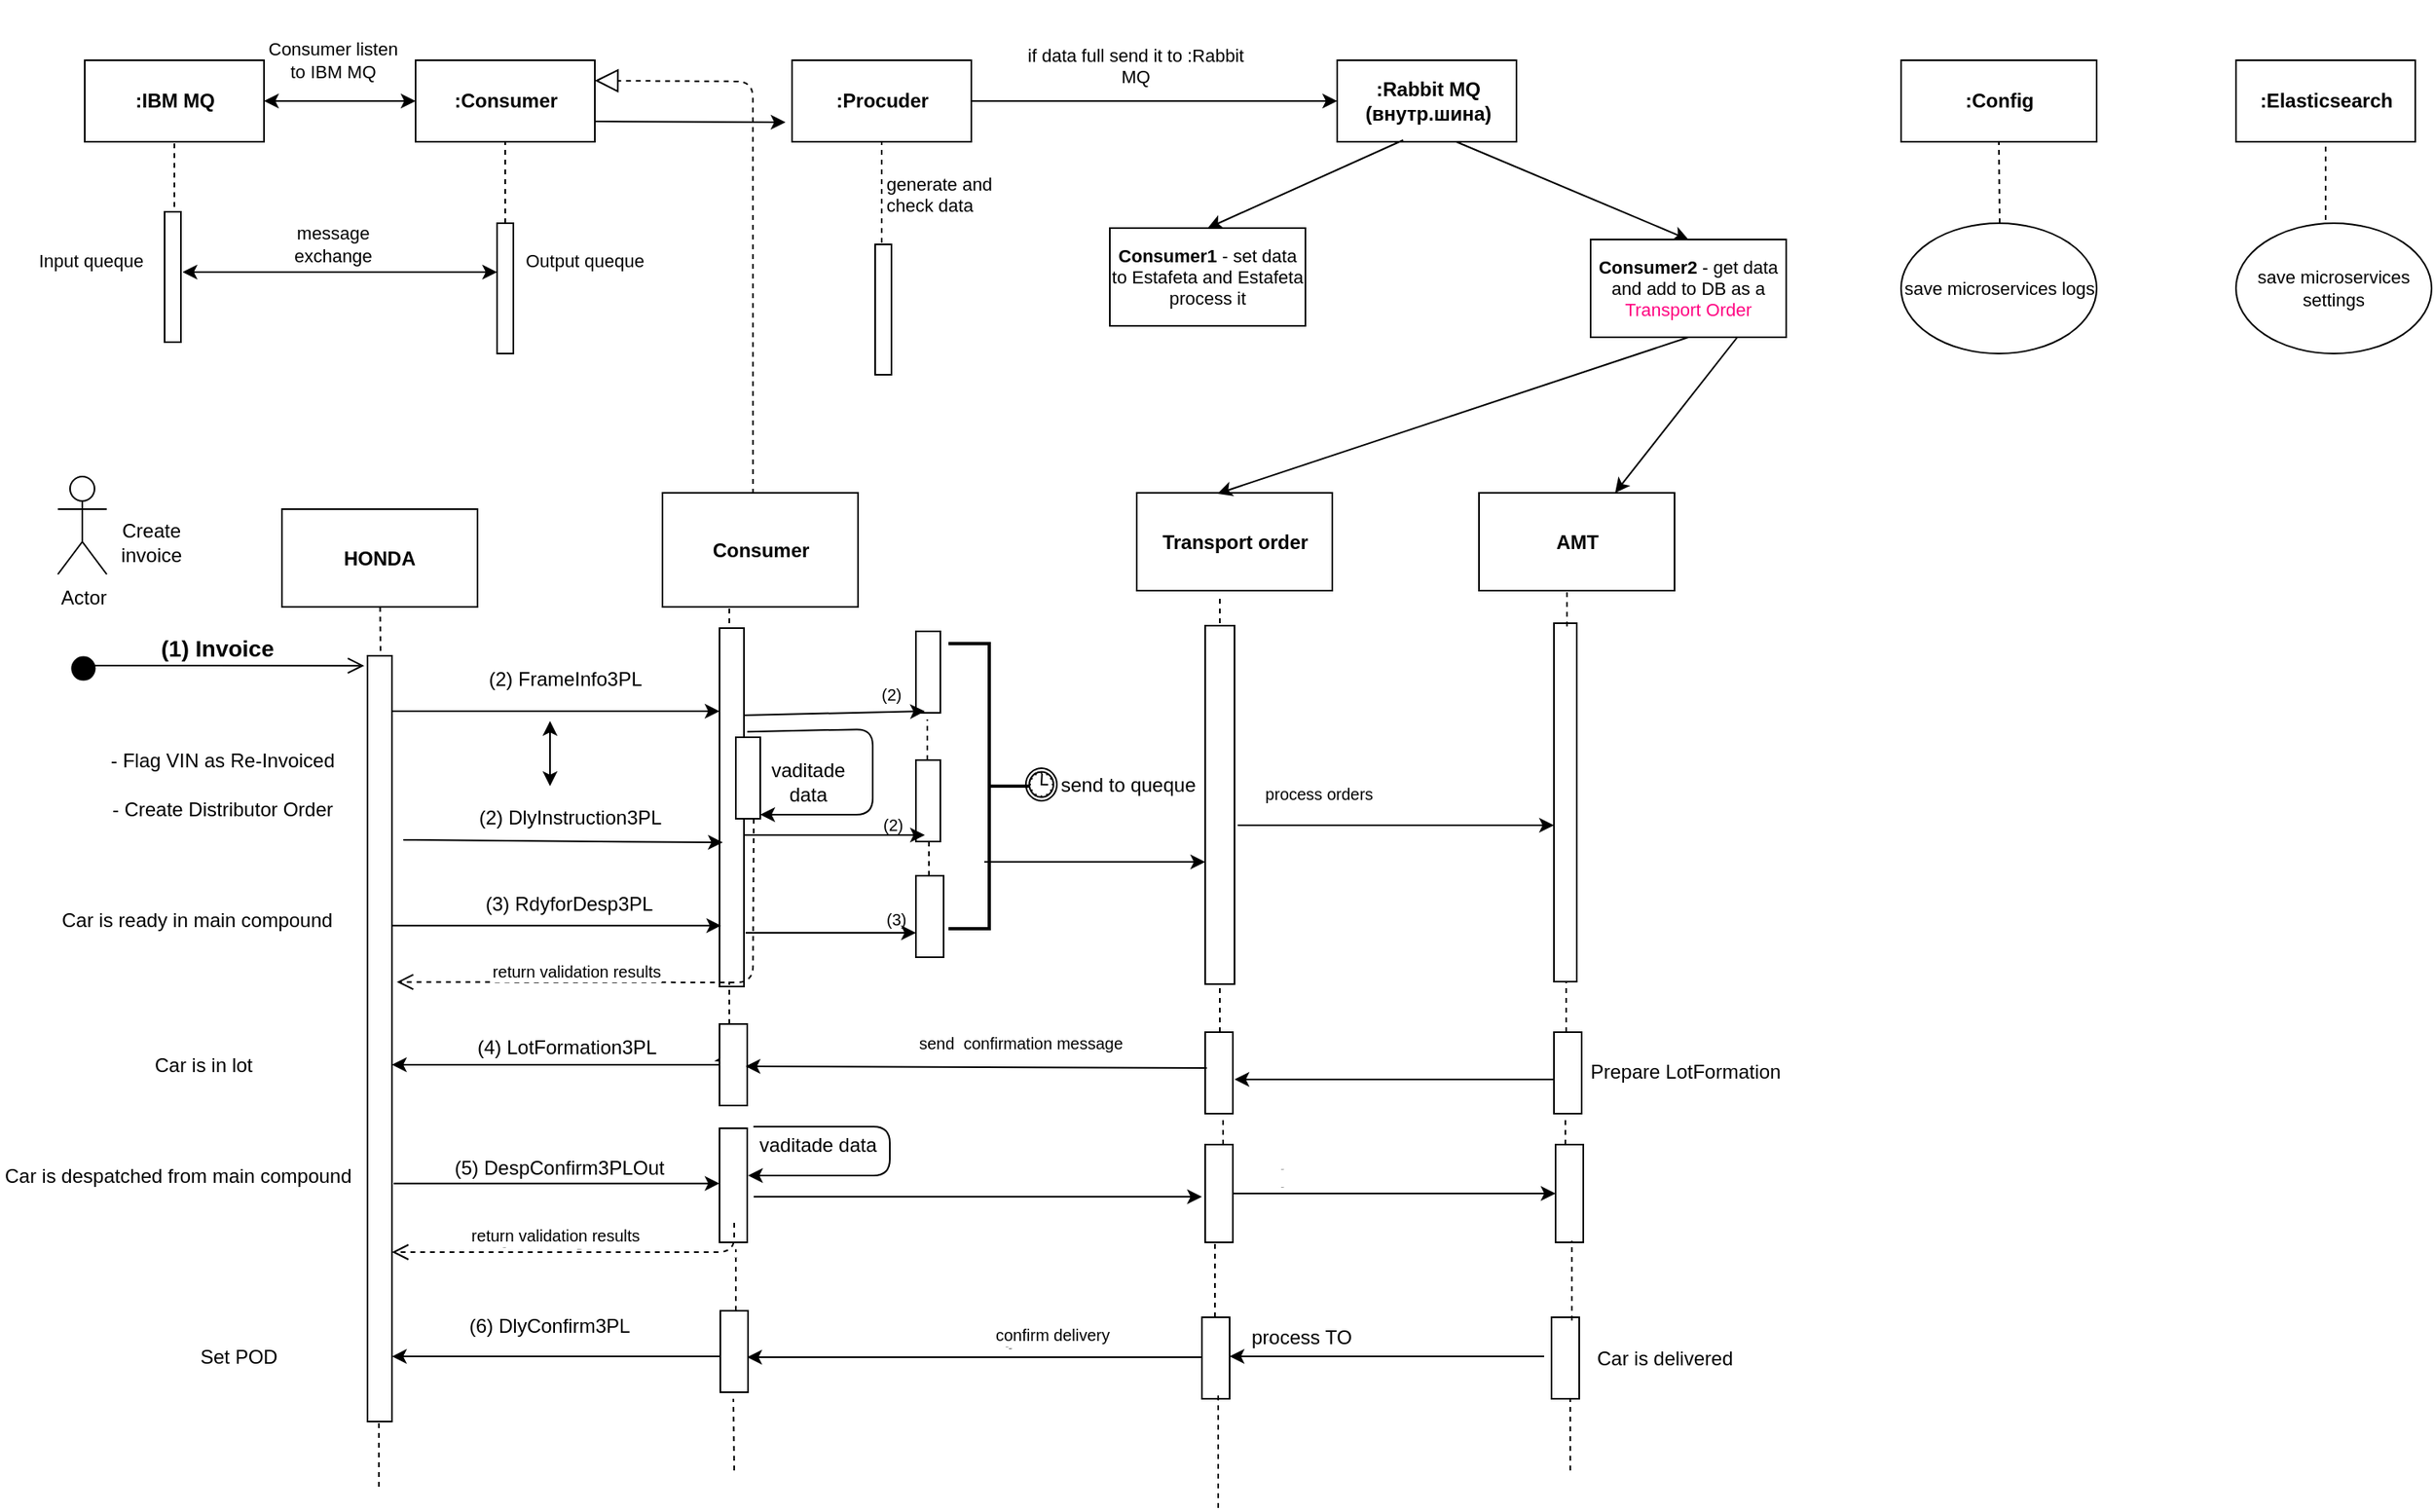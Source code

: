 <mxfile version="10.9.6" type="github"><diagram id="QFj1b3Ph4AJKoAcfD_9Q" name="Page-1"><mxGraphModel dx="2233" dy="787" grid="1" gridSize="10" guides="1" tooltips="1" connect="1" arrows="1" fold="1" page="1" pageScale="1" pageWidth="827" pageHeight="1169" math="0" shadow="0"><root><mxCell id="0"/><mxCell id="1" parent="0"/><mxCell id="wu7qkE6E8073Zbg6vZGq-41" value="&lt;b&gt;HONDA&lt;/b&gt;" style="rounded=0;whiteSpace=wrap;html=1;" parent="1" vertex="1"><mxGeometry x="-119" y="425.5" width="120" height="60" as="geometry"/></mxCell><mxCell id="wu7qkE6E8073Zbg6vZGq-42" value="&lt;b&gt;Consumer&lt;/b&gt;" style="rounded=0;whiteSpace=wrap;html=1;" parent="1" vertex="1"><mxGeometry x="114.5" y="415.5" width="120" height="70" as="geometry"/></mxCell><mxCell id="wu7qkE6E8073Zbg6vZGq-43" value="&lt;b&gt;Transport order&lt;/b&gt;" style="rounded=0;whiteSpace=wrap;html=1;" parent="1" vertex="1"><mxGeometry x="405.5" y="415.5" width="120" height="60" as="geometry"/></mxCell><mxCell id="wu7qkE6E8073Zbg6vZGq-44" value="&lt;b&gt;AMT&lt;/b&gt;" style="rounded=0;whiteSpace=wrap;html=1;" parent="1" vertex="1"><mxGeometry x="615.5" y="415.5" width="120" height="60" as="geometry"/></mxCell><mxCell id="KpSiDFXF2KOXU8hQdIHE-1" value="" style="html=1;points=[];perimeter=orthogonalPerimeter;" parent="1" vertex="1"><mxGeometry x="-66.5" y="515.5" width="15" height="470" as="geometry"/></mxCell><mxCell id="KpSiDFXF2KOXU8hQdIHE-2" value="" style="html=1;points=[];perimeter=orthogonalPerimeter;" parent="1" vertex="1"><mxGeometry x="270" y="500.5" width="15" height="50" as="geometry"/></mxCell><mxCell id="KpSiDFXF2KOXU8hQdIHE-8" value="" style="html=1;points=[];perimeter=orthogonalPerimeter;" parent="1" vertex="1"><mxGeometry x="270" y="579.5" width="15" height="50" as="geometry"/></mxCell><mxCell id="KpSiDFXF2KOXU8hQdIHE-9" value="" style="html=1;points=[];perimeter=orthogonalPerimeter;" parent="1" vertex="1"><mxGeometry x="270" y="650.5" width="17" height="50" as="geometry"/></mxCell><mxCell id="KpSiDFXF2KOXU8hQdIHE-19" value="(2) FrameInfo3PL" style="text;html=1;" parent="1" vertex="1"><mxGeometry x="5.5" y="515.5" width="100" height="30" as="geometry"/></mxCell><mxCell id="KpSiDFXF2KOXU8hQdIHE-24" value="(2) DlyInstruction3PL" style="text;html=1;" parent="1" vertex="1"><mxGeometry x="-0.5" y="600.5" width="120" height="30" as="geometry"/></mxCell><mxCell id="KpSiDFXF2KOXU8hQdIHE-29" value="(3) RdyforDesp3PL" style="text;html=1;" parent="1" vertex="1"><mxGeometry x="4" y="653.5" width="110" height="30" as="geometry"/></mxCell><mxCell id="KpSiDFXF2KOXU8hQdIHE-30" value="" style="endArrow=none;dashed=1;html=1;" parent="1" source="wu7qkE6E8073Zbg6vZGq-41" edge="1"><mxGeometry width="50" height="50" relative="1" as="geometry"><mxPoint x="-59" y="535.5" as="sourcePoint"/><mxPoint x="-58.5" y="515.5" as="targetPoint"/></mxGeometry></mxCell><mxCell id="KpSiDFXF2KOXU8hQdIHE-48" value="" style="html=1;points=[];perimeter=orthogonalPerimeter;" parent="1" vertex="1"><mxGeometry x="149.5" y="805.5" width="17" height="70" as="geometry"/></mxCell><mxCell id="KpSiDFXF2KOXU8hQdIHE-49" value="" style="html=1;points=[];perimeter=orthogonalPerimeter;" parent="1" vertex="1"><mxGeometry x="150" y="917.5" width="17" height="50" as="geometry"/></mxCell><mxCell id="KpSiDFXF2KOXU8hQdIHE-58" value="" style="endArrow=classic;html=1;exitX=0.059;exitY=0.4;exitDx=0;exitDy=0;exitPerimeter=0;entryX=0.941;entryY=0.48;entryDx=0;entryDy=0;entryPerimeter=0;" parent="1" edge="1" source="KpSiDFXF2KOXU8hQdIHE-47"><mxGeometry width="50" height="50" relative="1" as="geometry"><mxPoint x="338.5" y="766.5" as="sourcePoint"/><mxPoint x="156.5" y="765.5" as="targetPoint"/></mxGeometry></mxCell><mxCell id="KpSiDFXF2KOXU8hQdIHE-59" value="" style="endArrow=classic;html=1;" parent="1" target="KpSiDFXF2KOXU8hQdIHE-1" edge="1" source="KpSiDFXF2KOXU8hQdIHE-47"><mxGeometry width="50" height="50" relative="1" as="geometry"><mxPoint x="135.5" y="765.5" as="sourcePoint"/><mxPoint x="95.5" y="765.5" as="targetPoint"/></mxGeometry></mxCell><mxCell id="KpSiDFXF2KOXU8hQdIHE-64" value="" style="endArrow=classic;html=1;exitX=1.067;exitY=0.689;exitDx=0;exitDy=0;exitPerimeter=0;" parent="1" source="KpSiDFXF2KOXU8hQdIHE-1" target="KpSiDFXF2KOXU8hQdIHE-48" edge="1"><mxGeometry width="50" height="50" relative="1" as="geometry"><mxPoint x="-24.5" y="885.5" as="sourcePoint"/><mxPoint x="25.5" y="835.5" as="targetPoint"/></mxGeometry></mxCell><mxCell id="KpSiDFXF2KOXU8hQdIHE-70" value="" style="endArrow=classic;html=1;entryX=1.147;entryY=0.68;entryDx=0;entryDy=0;entryPerimeter=0;" parent="1" edge="1" source="52InWGM_COEgxq2UhdLl-85"><mxGeometry width="50" height="50" relative="1" as="geometry"><mxPoint x="351.5" y="946" as="sourcePoint"/><mxPoint x="166.5" y="946" as="targetPoint"/></mxGeometry></mxCell><mxCell id="KpSiDFXF2KOXU8hQdIHE-72" value="" style="endArrow=classic;html=1;entryX=1;entryY=0.915;entryDx=0;entryDy=0;entryPerimeter=0;" parent="1" source="KpSiDFXF2KOXU8hQdIHE-49" target="KpSiDFXF2KOXU8hQdIHE-1" edge="1"><mxGeometry width="50" height="50" relative="1" as="geometry"><mxPoint x="135.5" y="945.5" as="sourcePoint"/><mxPoint x="55.5" y="915.5" as="targetPoint"/></mxGeometry></mxCell><mxCell id="KpSiDFXF2KOXU8hQdIHE-76" value="" style="endArrow=none;dashed=1;html=1;entryX=0.467;entryY=1.08;entryDx=0;entryDy=0;entryPerimeter=0;" parent="1" source="KpSiDFXF2KOXU8hQdIHE-8" target="KpSiDFXF2KOXU8hQdIHE-2" edge="1"><mxGeometry width="50" height="50" relative="1" as="geometry"><mxPoint x="325" y="620.5" as="sourcePoint"/><mxPoint x="375" y="570.5" as="targetPoint"/></mxGeometry></mxCell><mxCell id="KpSiDFXF2KOXU8hQdIHE-78" value="" style="endArrow=none;dashed=1;html=1;entryX=0.533;entryY=0.98;entryDx=0;entryDy=0;entryPerimeter=0;" parent="1" source="KpSiDFXF2KOXU8hQdIHE-9" target="KpSiDFXF2KOXU8hQdIHE-8" edge="1"><mxGeometry width="50" height="50" relative="1" as="geometry"><mxPoint x="215" y="680.5" as="sourcePoint"/><mxPoint x="265" y="630.5" as="targetPoint"/></mxGeometry></mxCell><mxCell id="KpSiDFXF2KOXU8hQdIHE-81" value="" style="endArrow=none;dashed=1;html=1;entryX=0.588;entryY=1.06;entryDx=0;entryDy=0;entryPerimeter=0;" parent="1" source="KpSiDFXF2KOXU8hQdIHE-49" target="KpSiDFXF2KOXU8hQdIHE-48" edge="1"><mxGeometry width="50" height="50" relative="1" as="geometry"><mxPoint x="105.5" y="925.5" as="sourcePoint"/><mxPoint x="155.5" y="875.5" as="targetPoint"/></mxGeometry></mxCell><mxCell id="KpSiDFXF2KOXU8hQdIHE-84" value="" style="endArrow=none;dashed=1;html=1;" parent="1" edge="1"><mxGeometry width="50" height="50" relative="1" as="geometry"><mxPoint x="-59.5" y="1025.5" as="sourcePoint"/><mxPoint x="-59.5" y="985.5" as="targetPoint"/></mxGeometry></mxCell><mxCell id="KpSiDFXF2KOXU8hQdIHE-85" value="" style="endArrow=none;dashed=1;html=1;" parent="1" edge="1"><mxGeometry width="50" height="50" relative="1" as="geometry"><mxPoint x="158.5" y="1015.5" as="sourcePoint"/><mxPoint x="158" y="971.5" as="targetPoint"/></mxGeometry></mxCell><mxCell id="KpSiDFXF2KOXU8hQdIHE-96" value="&lt;font style=&quot;font-size: 14px&quot;&gt;&lt;b&gt;(1) Invoice&lt;/b&gt;&lt;/font&gt;" style="html=1;verticalAlign=bottom;startArrow=circle;startFill=1;endArrow=open;startSize=6;endSize=8;entryX=-0.133;entryY=0.013;entryDx=0;entryDy=0;entryPerimeter=0;" parent="1" target="KpSiDFXF2KOXU8hQdIHE-1" edge="1"><mxGeometry width="80" relative="1" as="geometry"><mxPoint x="-248.5" y="525.5" as="sourcePoint"/><mxPoint x="-119" y="555.5" as="targetPoint"/><Array as="points"><mxPoint x="-234.5" y="521.5"/></Array></mxGeometry></mxCell><mxCell id="KpSiDFXF2KOXU8hQdIHE-98" value="process TO" style="text;html=1;" parent="1" vertex="1"><mxGeometry x="473.5" y="919.5" width="140" height="30" as="geometry"/></mxCell><mxCell id="KpSiDFXF2KOXU8hQdIHE-101" value="- Flag VIN as Re-Invoiced" style="text;html=1;" parent="1" vertex="1"><mxGeometry x="-226.5" y="565.5" width="160" height="30" as="geometry"/></mxCell><mxCell id="KpSiDFXF2KOXU8hQdIHE-102" value="Create invoice" style="text;html=1;strokeColor=none;fillColor=none;align=center;verticalAlign=middle;whiteSpace=wrap;rounded=0;" parent="1" vertex="1"><mxGeometry x="-224.5" y="435.5" width="50" height="20" as="geometry"/></mxCell><mxCell id="KpSiDFXF2KOXU8hQdIHE-104" value="- Create Distributor Order" style="text;html=1;" parent="1" vertex="1"><mxGeometry x="-225.5" y="595.5" width="160" height="30" as="geometry"/></mxCell><mxCell id="KpSiDFXF2KOXU8hQdIHE-109" value="" style="endArrow=classic;startArrow=classic;html=1;" parent="1" edge="1"><mxGeometry width="50" height="50" relative="1" as="geometry"><mxPoint x="45.5" y="595.5" as="sourcePoint"/><mxPoint x="45.5" y="555.5" as="targetPoint"/></mxGeometry></mxCell><mxCell id="KpSiDFXF2KOXU8hQdIHE-112" value="Car is ready in main compound" style="text;html=1;" parent="1" vertex="1"><mxGeometry x="-256.5" y="663.5" width="190" height="30" as="geometry"/></mxCell><mxCell id="KpSiDFXF2KOXU8hQdIHE-115" value="Actor" style="shape=umlActor;verticalLabelPosition=bottom;labelBackgroundColor=#ffffff;verticalAlign=top;html=1;outlineConnect=0;" parent="1" vertex="1"><mxGeometry x="-256.5" y="405.5" width="30" height="60" as="geometry"/></mxCell><mxCell id="KpSiDFXF2KOXU8hQdIHE-121" value="Car is in lot" style="text;html=1;" parent="1" vertex="1"><mxGeometry x="-199.5" y="752.5" width="90" height="30" as="geometry"/></mxCell><mxCell id="KpSiDFXF2KOXU8hQdIHE-126" value="(4) LotFormation3PL" style="text;html=1;" parent="1" vertex="1"><mxGeometry x="-1" y="741.5" width="130" height="30" as="geometry"/></mxCell><mxCell id="KpSiDFXF2KOXU8hQdIHE-127" value="(5) DespConfirm3PLOut" style="text;html=1;" parent="1" vertex="1"><mxGeometry x="-15.5" y="815.5" width="150" height="30" as="geometry"/></mxCell><mxCell id="KpSiDFXF2KOXU8hQdIHE-128" value="Car is despatched from main compound" style="text;html=1;" parent="1" vertex="1"><mxGeometry x="-291.5" y="820.5" width="240" height="30" as="geometry"/></mxCell><mxCell id="KpSiDFXF2KOXU8hQdIHE-129" value="Set POD" style="text;html=1;" parent="1" vertex="1"><mxGeometry x="-171.5" y="931.5" width="70" height="30" as="geometry"/></mxCell><mxCell id="KpSiDFXF2KOXU8hQdIHE-130" value="(6) DlyConfirm3PL" style="text;html=1;" parent="1" vertex="1"><mxGeometry x="-6" y="912.5" width="120" height="30" as="geometry"/></mxCell><mxCell id="52InWGM_COEgxq2UhdLl-6" value="" style="shape=mxgraph.bpmn.shape;html=1;verticalLabelPosition=bottom;labelBackgroundColor=#ffffff;verticalAlign=top;align=center;perimeter=ellipsePerimeter;outlineConnect=0;outline=standard;symbol=timer;" vertex="1" parent="1"><mxGeometry x="337.5" y="584.5" width="19" height="20" as="geometry"/></mxCell><mxCell id="52InWGM_COEgxq2UhdLl-8" value="" style="strokeWidth=2;html=1;shape=mxgraph.flowchart.annotation_2;align=left;pointerEvents=1;rotation=180;" vertex="1" parent="1"><mxGeometry x="290" y="508" width="50" height="175" as="geometry"/></mxCell><mxCell id="52InWGM_COEgxq2UhdLl-14" value="send to queque" style="text;html=1;resizable=0;points=[];autosize=1;align=left;verticalAlign=top;spacingTop=-4;" vertex="1" parent="1"><mxGeometry x="357" y="584.5" width="100" height="20" as="geometry"/></mxCell><mxCell id="52InWGM_COEgxq2UhdLl-15" value="" style="html=1;points=[];perimeter=orthogonalPerimeter;" vertex="1" parent="1"><mxGeometry x="149.5" y="498.5" width="15" height="220" as="geometry"/></mxCell><mxCell id="52InWGM_COEgxq2UhdLl-16" value="" style="html=1;points=[];perimeter=orthogonalPerimeter;" vertex="1" parent="1"><mxGeometry x="159.5" y="565.5" width="15" height="50" as="geometry"/></mxCell><mxCell id="52InWGM_COEgxq2UhdLl-17" value="vaditade data" style="text;html=1;strokeColor=none;fillColor=none;align=center;verticalAlign=middle;whiteSpace=wrap;rounded=0;" vertex="1" parent="1"><mxGeometry x="183.5" y="583" width="40" height="20" as="geometry"/></mxCell><mxCell id="52InWGM_COEgxq2UhdLl-18" value="" style="endArrow=classic;html=1;exitX=1.133;exitY=0.289;exitDx=0;exitDy=0;exitPerimeter=0;" edge="1" parent="1" source="52InWGM_COEgxq2UhdLl-15" target="52InWGM_COEgxq2UhdLl-16"><mxGeometry width="50" height="50" relative="1" as="geometry"><mxPoint x="173.5" y="513" as="sourcePoint"/><mxPoint x="183.5" y="563" as="targetPoint"/><Array as="points"><mxPoint x="243.5" y="560.5"/><mxPoint x="243.5" y="613"/></Array></mxGeometry></mxCell><mxCell id="52InWGM_COEgxq2UhdLl-19" value="return" style="html=1;verticalAlign=bottom;endArrow=open;dashed=1;endSize=8;entryX=1.2;entryY=0.426;entryDx=0;entryDy=0;entryPerimeter=0;fontSize=1;exitX=0.733;exitY=1;exitDx=0;exitDy=0;exitPerimeter=0;" edge="1" parent="1" source="52InWGM_COEgxq2UhdLl-16" target="KpSiDFXF2KOXU8hQdIHE-1"><mxGeometry relative="1" as="geometry"><mxPoint x="195.5" y="715.5" as="sourcePoint"/><mxPoint x="65.5" y="715.5" as="targetPoint"/><Array as="points"><mxPoint x="170" y="716"/></Array></mxGeometry></mxCell><mxCell id="52InWGM_COEgxq2UhdLl-24" value="Text" style="text;html=1;resizable=0;points=[];align=center;verticalAlign=middle;labelBackgroundColor=#ffffff;fontSize=1;" vertex="1" connectable="0" parent="52InWGM_COEgxq2UhdLl-19"><mxGeometry x="0.397" y="-4" relative="1" as="geometry"><mxPoint as="offset"/></mxGeometry></mxCell><mxCell id="52InWGM_COEgxq2UhdLl-23" value="Text" style="text;html=1;resizable=0;points=[];autosize=1;align=left;verticalAlign=top;spacingTop=-4;fontSize=1;" vertex="1" parent="1"><mxGeometry x="26.5" y="703.5" width="20" as="geometry"/></mxCell><mxCell id="52InWGM_COEgxq2UhdLl-25" value="return validation results" style="text;html=1;strokeColor=none;fillColor=none;align=center;verticalAlign=middle;whiteSpace=wrap;rounded=0;fontSize=10;labelBackgroundColor=#ffffff;" vertex="1" parent="1"><mxGeometry x="-1" y="698.5" width="126" height="20" as="geometry"/></mxCell><mxCell id="52InWGM_COEgxq2UhdLl-26" value="" style="endArrow=classic;html=1;fontSize=10;" edge="1" parent="1" source="KpSiDFXF2KOXU8hQdIHE-1"><mxGeometry width="50" height="50" relative="1" as="geometry"><mxPoint x="105.5" y="549.5" as="sourcePoint"/><mxPoint x="149.5" y="549.5" as="targetPoint"/></mxGeometry></mxCell><mxCell id="52InWGM_COEgxq2UhdLl-27" value="" style="endArrow=classic;html=1;fontSize=10;entryX=0.133;entryY=0.598;entryDx=0;entryDy=0;entryPerimeter=0;" edge="1" parent="1" target="52InWGM_COEgxq2UhdLl-15"><mxGeometry width="50" height="50" relative="1" as="geometry"><mxPoint x="-44.5" y="628.5" as="sourcePoint"/><mxPoint x="35.5" y="625.5" as="targetPoint"/></mxGeometry></mxCell><mxCell id="52InWGM_COEgxq2UhdLl-28" value="" style="endArrow=classic;html=1;fontSize=10;entryX=0.067;entryY=0.83;entryDx=0;entryDy=0;entryPerimeter=0;" edge="1" parent="1" source="KpSiDFXF2KOXU8hQdIHE-1" target="52InWGM_COEgxq2UhdLl-15"><mxGeometry width="50" height="50" relative="1" as="geometry"><mxPoint x="-4.5" y="725.5" as="sourcePoint"/><mxPoint x="45.5" y="675.5" as="targetPoint"/></mxGeometry></mxCell><mxCell id="52InWGM_COEgxq2UhdLl-30" value="" style="endArrow=classic;html=1;fontSize=10;" edge="1" parent="1"><mxGeometry width="50" height="50" relative="1" as="geometry"><mxPoint x="164.5" y="625.5" as="sourcePoint"/><mxPoint x="275.5" y="625.5" as="targetPoint"/></mxGeometry></mxCell><mxCell id="52InWGM_COEgxq2UhdLl-33" value="" style="endArrow=classic;html=1;fontSize=10;" edge="1" parent="1" target="KpSiDFXF2KOXU8hQdIHE-9"><mxGeometry width="50" height="50" relative="1" as="geometry"><mxPoint x="165.5" y="685.5" as="sourcePoint"/><mxPoint x="255.5" y="665.5" as="targetPoint"/></mxGeometry></mxCell><mxCell id="52InWGM_COEgxq2UhdLl-34" value="" style="endArrow=classic;html=1;fontSize=10;exitX=1;exitY=0.243;exitDx=0;exitDy=0;exitPerimeter=0;entryX=0.367;entryY=0.98;entryDx=0;entryDy=0;entryPerimeter=0;" edge="1" parent="1" source="52InWGM_COEgxq2UhdLl-15" target="KpSiDFXF2KOXU8hQdIHE-2"><mxGeometry width="50" height="50" relative="1" as="geometry"><mxPoint x="205.5" y="565.5" as="sourcePoint"/><mxPoint x="255.5" y="515.5" as="targetPoint"/></mxGeometry></mxCell><mxCell id="52InWGM_COEgxq2UhdLl-35" value="" style="html=1;points=[];perimeter=orthogonalPerimeter;" vertex="1" parent="1"><mxGeometry x="661.5" y="495.5" width="14" height="220" as="geometry"/></mxCell><mxCell id="52InWGM_COEgxq2UhdLl-38" value="" style="endArrow=none;dashed=1;html=1;fontSize=10;" edge="1" parent="1" target="52InWGM_COEgxq2UhdLl-15"><mxGeometry width="50" height="50" relative="1" as="geometry"><mxPoint x="155.5" y="486.5" as="sourcePoint"/><mxPoint x="345.5" y="415.5" as="targetPoint"/></mxGeometry></mxCell><mxCell id="52InWGM_COEgxq2UhdLl-39" value="" style="html=1;points=[];perimeter=orthogonalPerimeter;" vertex="1" parent="1"><mxGeometry x="447.5" y="497" width="18" height="220" as="geometry"/></mxCell><mxCell id="52InWGM_COEgxq2UhdLl-40" value="process orders" style="text;html=1;strokeColor=none;fillColor=none;align=center;verticalAlign=middle;whiteSpace=wrap;rounded=0;labelBackgroundColor=#ffffff;fontSize=10;" vertex="1" parent="1"><mxGeometry x="474" y="584" width="87" height="32" as="geometry"/></mxCell><mxCell id="52InWGM_COEgxq2UhdLl-41" value="(2)" style="text;html=1;resizable=0;points=[];autosize=1;align=left;verticalAlign=top;spacingTop=-4;fontSize=10;" vertex="1" parent="1"><mxGeometry x="246.5" y="530.5" width="30" height="10" as="geometry"/></mxCell><mxCell id="52InWGM_COEgxq2UhdLl-42" value="(2)" style="text;html=1;resizable=0;points=[];autosize=1;align=left;verticalAlign=top;spacingTop=-4;fontSize=10;" vertex="1" parent="1"><mxGeometry x="247.5" y="610.5" width="30" height="10" as="geometry"/></mxCell><mxCell id="52InWGM_COEgxq2UhdLl-43" value="(3)" style="text;html=1;resizable=0;points=[];autosize=1;align=left;verticalAlign=top;spacingTop=-4;fontSize=10;" vertex="1" parent="1"><mxGeometry x="249.5" y="668.5" width="30" height="10" as="geometry"/></mxCell><mxCell id="52InWGM_COEgxq2UhdLl-44" value="" style="endArrow=classic;html=1;fontSize=10;exitX=1.13;exitY=0.692;exitDx=0;exitDy=0;exitPerimeter=0;" edge="1" parent="1"><mxGeometry width="50" height="50" relative="1" as="geometry"><mxPoint x="467.5" y="619.5" as="sourcePoint"/><mxPoint x="661.5" y="619.5" as="targetPoint"/></mxGeometry></mxCell><mxCell id="52InWGM_COEgxq2UhdLl-48" value="" style="endArrow=none;dashed=1;html=1;fontSize=10;entryX=0.425;entryY=1.05;entryDx=0;entryDy=0;entryPerimeter=0;" edge="1" parent="1" target="wu7qkE6E8073Zbg6vZGq-43"><mxGeometry width="50" height="50" relative="1" as="geometry"><mxPoint x="456.5" y="495.5" as="sourcePoint"/><mxPoint x="515.5" y="475.5" as="targetPoint"/></mxGeometry></mxCell><mxCell id="52InWGM_COEgxq2UhdLl-50" value="" style="endArrow=none;dashed=1;html=1;fontSize=10;entryX=0.45;entryY=1.017;entryDx=0;entryDy=0;entryPerimeter=0;" edge="1" parent="1" target="wu7qkE6E8073Zbg6vZGq-44"><mxGeometry width="50" height="50" relative="1" as="geometry"><mxPoint x="669.5" y="497.5" as="sourcePoint"/><mxPoint x="695.5" y="475.5" as="targetPoint"/></mxGeometry></mxCell><mxCell id="52InWGM_COEgxq2UhdLl-55" value="" style="html=1;points=[];perimeter=orthogonalPerimeter;" vertex="1" parent="1"><mxGeometry x="661.5" y="746.5" width="17" height="50" as="geometry"/></mxCell><mxCell id="52InWGM_COEgxq2UhdLl-56" value="" style="endArrow=none;dashed=1;html=1;" edge="1" parent="1" target="52InWGM_COEgxq2UhdLl-35"><mxGeometry width="50" height="50" relative="1" as="geometry"><mxPoint x="669" y="746.5" as="sourcePoint"/><mxPoint x="669" y="729.5" as="targetPoint"/></mxGeometry></mxCell><mxCell id="52InWGM_COEgxq2UhdLl-57" value="Prepare LotFormation" style="text;html=1;" vertex="1" parent="1"><mxGeometry x="681.5" y="756.5" width="145" height="30" as="geometry"/></mxCell><mxCell id="52InWGM_COEgxq2UhdLl-58" value="" style="html=1;points=[];perimeter=orthogonalPerimeter;" vertex="1" parent="1"><mxGeometry x="447.5" y="746.5" width="17" height="50" as="geometry"/></mxCell><mxCell id="52InWGM_COEgxq2UhdLl-60" value="" style="endArrow=classic;html=1;fontSize=10;entryX=1.059;entryY=0.58;entryDx=0;entryDy=0;entryPerimeter=0;" edge="1" parent="1" source="52InWGM_COEgxq2UhdLl-55" target="52InWGM_COEgxq2UhdLl-58"><mxGeometry width="50" height="50" relative="1" as="geometry"><mxPoint x="515.5" y="825.5" as="sourcePoint"/><mxPoint x="565.5" y="775.5" as="targetPoint"/></mxGeometry></mxCell><mxCell id="52InWGM_COEgxq2UhdLl-61" value="send&amp;nbsp; confirmation message" style="text;html=1;strokeColor=none;fillColor=none;align=center;verticalAlign=middle;whiteSpace=wrap;rounded=0;labelBackgroundColor=#ffffff;fontSize=10;" vertex="1" parent="1"><mxGeometry x="270" y="743" width="129" height="20" as="geometry"/></mxCell><mxCell id="52InWGM_COEgxq2UhdLl-64" value="" style="endArrow=none;dashed=1;html=1;fontSize=10;entryX=0.5;entryY=0.998;entryDx=0;entryDy=0;entryPerimeter=0;" edge="1" parent="1" source="52InWGM_COEgxq2UhdLl-58" target="52InWGM_COEgxq2UhdLl-39"><mxGeometry width="50" height="50" relative="1" as="geometry"><mxPoint x="425.5" y="765.5" as="sourcePoint"/><mxPoint x="475.5" y="715.5" as="targetPoint"/></mxGeometry></mxCell><mxCell id="KpSiDFXF2KOXU8hQdIHE-47" value="" style="html=1;points=[];perimeter=orthogonalPerimeter;" parent="1" vertex="1"><mxGeometry x="149.5" y="741.5" width="17" height="50" as="geometry"/></mxCell><mxCell id="52InWGM_COEgxq2UhdLl-65" value="" style="endArrow=classic;html=1;exitX=0.059;exitY=0.4;exitDx=0;exitDy=0;exitPerimeter=0;entryX=0.941;entryY=0.48;entryDx=0;entryDy=0;entryPerimeter=0;" edge="1" parent="1"><mxGeometry width="50" height="50" relative="1" as="geometry"><mxPoint x="448.5" y="768.5" as="sourcePoint"/><mxPoint x="165.5" y="767.5" as="targetPoint"/></mxGeometry></mxCell><mxCell id="52InWGM_COEgxq2UhdLl-66" value="" style="endArrow=none;dashed=1;html=1;fontSize=10;" edge="1" parent="1" source="KpSiDFXF2KOXU8hQdIHE-47"><mxGeometry width="50" height="50" relative="1" as="geometry"><mxPoint x="180.5" y="841.5" as="sourcePoint"/><mxPoint x="155.5" y="715.5" as="targetPoint"/></mxGeometry></mxCell><mxCell id="52InWGM_COEgxq2UhdLl-68" value="vaditade data" style="text;html=1;strokeColor=none;fillColor=none;align=center;verticalAlign=middle;whiteSpace=wrap;rounded=0;" vertex="1" parent="1"><mxGeometry x="169.5" y="805.5" width="80" height="20" as="geometry"/></mxCell><mxCell id="52InWGM_COEgxq2UhdLl-70" value="" style="endArrow=classic;html=1;exitX=1.133;exitY=0.289;exitDx=0;exitDy=0;exitPerimeter=0;entryX=0;entryY=0.75;entryDx=0;entryDy=0;" edge="1" parent="1"><mxGeometry width="50" height="50" relative="1" as="geometry"><mxPoint x="176.5" y="804.5" as="sourcePoint"/><mxPoint x="167" y="834.5" as="targetPoint"/><Array as="points"><mxPoint x="191" y="804.5"/><mxPoint x="166.5" y="804.5"/><mxPoint x="254" y="804.5"/><mxPoint x="254" y="834.5"/></Array></mxGeometry></mxCell><mxCell id="52InWGM_COEgxq2UhdLl-71" value="return validation results" style="text;html=1;strokeColor=none;fillColor=none;align=center;verticalAlign=middle;whiteSpace=wrap;rounded=0;fontSize=10;labelBackgroundColor=#ffffff;" vertex="1" parent="1"><mxGeometry x="-14" y="860.5" width="126" height="20" as="geometry"/></mxCell><mxCell id="52InWGM_COEgxq2UhdLl-73" value="return" style="html=1;verticalAlign=bottom;endArrow=open;dashed=1;endSize=8;fontSize=1;" edge="1" parent="1"><mxGeometry relative="1" as="geometry"><mxPoint x="158.5" y="863.5" as="sourcePoint"/><mxPoint x="-51.5" y="881.5" as="targetPoint"/><Array as="points"><mxPoint x="158.5" y="881.5"/></Array></mxGeometry></mxCell><mxCell id="52InWGM_COEgxq2UhdLl-74" value="Text" style="text;html=1;resizable=0;points=[];align=center;verticalAlign=middle;labelBackgroundColor=#ffffff;fontSize=1;" vertex="1" connectable="0" parent="52InWGM_COEgxq2UhdLl-73"><mxGeometry x="0.397" y="-4" relative="1" as="geometry"><mxPoint as="offset"/></mxGeometry></mxCell><mxCell id="52InWGM_COEgxq2UhdLl-75" value="Text" style="text;html=1;resizable=0;points=[];align=center;verticalAlign=middle;labelBackgroundColor=#ffffff;fontSize=1;" vertex="1" connectable="0" parent="52InWGM_COEgxq2UhdLl-73"><mxGeometry x="-0.84" y="2" relative="1" as="geometry"><mxPoint as="offset"/></mxGeometry></mxCell><mxCell id="52InWGM_COEgxq2UhdLl-76" value="" style="html=1;points=[];perimeter=orthogonalPerimeter;" vertex="1" parent="1"><mxGeometry x="447.5" y="815.5" width="17" height="60" as="geometry"/></mxCell><mxCell id="52InWGM_COEgxq2UhdLl-77" value="" style="endArrow=classic;html=1;fontSize=1;" edge="1" parent="1"><mxGeometry width="50" height="50" relative="1" as="geometry"><mxPoint x="170.5" y="847.5" as="sourcePoint"/><mxPoint x="445.5" y="847.5" as="targetPoint"/></mxGeometry></mxCell><mxCell id="52InWGM_COEgxq2UhdLl-78" value="" style="html=1;points=[];perimeter=orthogonalPerimeter;" vertex="1" parent="1"><mxGeometry x="662.5" y="815.5" width="17" height="60" as="geometry"/></mxCell><mxCell id="52InWGM_COEgxq2UhdLl-79" value="" style="endArrow=classic;html=1;fontSize=1;" edge="1" parent="1" source="52InWGM_COEgxq2UhdLl-76" target="52InWGM_COEgxq2UhdLl-78"><mxGeometry width="50" height="50" relative="1" as="geometry"><mxPoint x="525.5" y="895.5" as="sourcePoint"/><mxPoint x="575.5" y="845.5" as="targetPoint"/></mxGeometry></mxCell><mxCell id="52InWGM_COEgxq2UhdLl-80" value="Text" style="text;html=1;resizable=0;points=[];autosize=1;align=left;verticalAlign=top;spacingTop=-4;fontSize=1;" vertex="1" parent="1"><mxGeometry x="491.5" y="826.5" width="20" as="geometry"/></mxCell><mxCell id="52InWGM_COEgxq2UhdLl-81" value="Text" style="text;html=1;resizable=0;points=[];autosize=1;align=left;verticalAlign=top;spacingTop=-4;fontSize=1;" vertex="1" parent="1"><mxGeometry x="491.5" y="837.5" width="20" as="geometry"/></mxCell><mxCell id="52InWGM_COEgxq2UhdLl-85" value="" style="html=1;points=[];perimeter=orthogonalPerimeter;" vertex="1" parent="1"><mxGeometry x="445.5" y="921.5" width="17" height="50" as="geometry"/></mxCell><mxCell id="52InWGM_COEgxq2UhdLl-86" value="" style="html=1;points=[];perimeter=orthogonalPerimeter;" vertex="1" parent="1"><mxGeometry x="660" y="921.5" width="17" height="50" as="geometry"/></mxCell><mxCell id="52InWGM_COEgxq2UhdLl-87" value="" style="endArrow=classic;html=1;fontSize=1;entryX=1;entryY=0.48;entryDx=0;entryDy=0;entryPerimeter=0;" edge="1" parent="1" target="52InWGM_COEgxq2UhdLl-85"><mxGeometry width="50" height="50" relative="1" as="geometry"><mxPoint x="655.5" y="945.5" as="sourcePoint"/><mxPoint x="585.5" y="925.5" as="targetPoint"/></mxGeometry></mxCell><mxCell id="52InWGM_COEgxq2UhdLl-88" value="Car is delivered" style="text;html=1;resizable=0;points=[];autosize=1;align=left;verticalAlign=top;spacingTop=-4;" vertex="1" parent="1"><mxGeometry x="685.5" y="936.5" width="100" height="20" as="geometry"/></mxCell><mxCell id="52InWGM_COEgxq2UhdLl-89" value="Text" style="text;html=1;resizable=0;points=[];autosize=1;align=left;verticalAlign=top;spacingTop=-4;fontSize=1;" vertex="1" parent="1"><mxGeometry x="483.5" y="931.5" width="20" as="geometry"/></mxCell><mxCell id="52InWGM_COEgxq2UhdLl-90" value="Text" style="text;html=1;resizable=0;points=[];autosize=1;align=left;verticalAlign=top;spacingTop=-4;fontSize=1;" vertex="1" parent="1"><mxGeometry x="484.5" y="932.5" width="20" as="geometry"/></mxCell><mxCell id="52InWGM_COEgxq2UhdLl-91" value="Text" style="text;html=1;resizable=0;points=[];autosize=1;align=left;verticalAlign=top;spacingTop=-4;fontSize=1;" vertex="1" parent="1"><mxGeometry x="484.5" y="932.5" width="20" as="geometry"/></mxCell><mxCell id="52InWGM_COEgxq2UhdLl-92" value="Text" style="text;html=1;resizable=0;points=[];autosize=1;align=left;verticalAlign=top;spacingTop=-4;fontSize=1;" vertex="1" parent="1"><mxGeometry x="322.5" y="927.5" width="20" as="geometry"/></mxCell><mxCell id="52InWGM_COEgxq2UhdLl-93" value="Text" style="text;html=1;resizable=0;points=[];autosize=1;align=left;verticalAlign=top;spacingTop=-4;fontSize=1;" vertex="1" parent="1"><mxGeometry x="324.5" y="936.5" width="20" as="geometry"/></mxCell><mxCell id="52InWGM_COEgxq2UhdLl-94" value="Text" style="text;html=1;resizable=0;points=[];autosize=1;align=left;verticalAlign=top;spacingTop=-4;fontSize=1;" vertex="1" parent="1"><mxGeometry x="324.5" y="936.5" width="20" as="geometry"/></mxCell><mxCell id="52InWGM_COEgxq2UhdLl-95" value="Text" style="text;html=1;resizable=0;points=[];autosize=1;align=left;verticalAlign=top;spacingTop=-4;fontSize=1;" vertex="1" parent="1"><mxGeometry x="322.5" y="935.5" width="20" as="geometry"/></mxCell><mxCell id="52InWGM_COEgxq2UhdLl-96" value="confirm delivery" style="text;html=1;strokeColor=none;fillColor=none;align=center;verticalAlign=middle;whiteSpace=wrap;rounded=0;labelBackgroundColor=#ffffff;fontSize=10;" vertex="1" parent="1"><mxGeometry x="311.5" y="921.5" width="84" height="20" as="geometry"/></mxCell><mxCell id="52InWGM_COEgxq2UhdLl-97" value="" style="endArrow=none;dashed=1;html=1;fontSize=1;entryX=0.647;entryY=1.02;entryDx=0;entryDy=0;entryPerimeter=0;" edge="1" parent="1" source="52InWGM_COEgxq2UhdLl-76" target="52InWGM_COEgxq2UhdLl-58"><mxGeometry width="50" height="50" relative="1" as="geometry"><mxPoint x="435.5" y="845.5" as="sourcePoint"/><mxPoint x="485.5" y="795.5" as="targetPoint"/></mxGeometry></mxCell><mxCell id="52InWGM_COEgxq2UhdLl-98" value="" style="endArrow=none;dashed=1;html=1;fontSize=1;entryX=0.412;entryY=1.04;entryDx=0;entryDy=0;entryPerimeter=0;" edge="1" parent="1" source="52InWGM_COEgxq2UhdLl-78" target="52InWGM_COEgxq2UhdLl-55"><mxGeometry width="50" height="50" relative="1" as="geometry"><mxPoint x="775.5" y="925.5" as="sourcePoint"/><mxPoint x="825.5" y="875.5" as="targetPoint"/></mxGeometry></mxCell><mxCell id="52InWGM_COEgxq2UhdLl-99" value="" style="endArrow=none;dashed=1;html=1;fontSize=1;entryX=0.353;entryY=0.983;entryDx=0;entryDy=0;entryPerimeter=0;" edge="1" parent="1" target="52InWGM_COEgxq2UhdLl-76"><mxGeometry width="50" height="50" relative="1" as="geometry"><mxPoint x="453.5" y="921.5" as="sourcePoint"/><mxPoint x="425.5" y="885.5" as="targetPoint"/></mxGeometry></mxCell><mxCell id="52InWGM_COEgxq2UhdLl-103" value="Text" style="text;html=1;resizable=0;points=[];autosize=1;align=left;verticalAlign=top;spacingTop=-4;fontSize=1;" vertex="1" parent="1"><mxGeometry x="390.5" y="594.5" width="20" as="geometry"/></mxCell><mxCell id="52InWGM_COEgxq2UhdLl-104" value="" style="endArrow=none;dashed=1;html=1;fontSize=1;entryX=0.588;entryY=0.983;entryDx=0;entryDy=0;entryPerimeter=0;exitX=0.735;exitY=0.04;exitDx=0;exitDy=0;exitPerimeter=0;" edge="1" parent="1" source="52InWGM_COEgxq2UhdLl-86" target="52InWGM_COEgxq2UhdLl-78"><mxGeometry width="50" height="50" relative="1" as="geometry"><mxPoint x="685.5" y="935.5" as="sourcePoint"/><mxPoint x="735.5" y="885.5" as="targetPoint"/></mxGeometry></mxCell><mxCell id="52InWGM_COEgxq2UhdLl-105" value="" style="endArrow=none;dashed=1;html=1;fontSize=1;" edge="1" parent="1"><mxGeometry width="50" height="50" relative="1" as="geometry"><mxPoint x="455.5" y="1038.5" as="sourcePoint"/><mxPoint x="455.5" y="968.5" as="targetPoint"/></mxGeometry></mxCell><mxCell id="52InWGM_COEgxq2UhdLl-106" value="" style="endArrow=none;dashed=1;html=1;fontSize=1;entryX=0.676;entryY=1;entryDx=0;entryDy=0;entryPerimeter=0;" edge="1" parent="1" target="52InWGM_COEgxq2UhdLl-86"><mxGeometry width="50" height="50" relative="1" as="geometry"><mxPoint x="671.5" y="1015.5" as="sourcePoint"/><mxPoint x="695.5" y="1005.5" as="targetPoint"/></mxGeometry></mxCell><mxCell id="52InWGM_COEgxq2UhdLl-108" value="&lt;span style=&quot;font-size: 12px&quot;&gt;&lt;b&gt;:Consumer&lt;/b&gt;&lt;/span&gt;" style="html=1;labelBackgroundColor=#ffffff;fontSize=1;" vertex="1" parent="1"><mxGeometry x="-37" y="150" width="110" height="50" as="geometry"/></mxCell><mxCell id="52InWGM_COEgxq2UhdLl-109" value="&lt;b&gt;:Procuder&lt;/b&gt;" style="html=1;labelBackgroundColor=#ffffff;fontSize=12;" vertex="1" parent="1"><mxGeometry x="194" y="150" width="110" height="50" as="geometry"/></mxCell><mxCell id="52InWGM_COEgxq2UhdLl-112" value="&lt;font style=&quot;font-size: 12px&quot;&gt;&lt;b&gt;:IBM MQ&lt;/b&gt;&lt;/font&gt;" style="html=1;labelBackgroundColor=#ffffff;fontSize=1;" vertex="1" parent="1"><mxGeometry x="-240" y="150" width="110" height="50" as="geometry"/></mxCell><mxCell id="52InWGM_COEgxq2UhdLl-113" value="&lt;span style=&quot;font-size: 12px&quot;&gt;:Elasticsearch&lt;/span&gt;" style="html=1;labelBackgroundColor=#ffffff;fontSize=1;fontStyle=1" vertex="1" parent="1"><mxGeometry x="1080" y="150" width="110" height="50" as="geometry"/></mxCell><mxCell id="52InWGM_COEgxq2UhdLl-114" value="&lt;b&gt;:Config&lt;/b&gt;" style="rounded=0;whiteSpace=wrap;html=1;labelBackgroundColor=#ffffff;fontSize=12;" vertex="1" parent="1"><mxGeometry x="874.5" y="150" width="120" height="50" as="geometry"/></mxCell><mxCell id="52InWGM_COEgxq2UhdLl-117" value="" style="endArrow=none;dashed=1;html=1;fontSize=12;entryX=0.5;entryY=1;entryDx=0;entryDy=0;" edge="1" parent="1" target="52InWGM_COEgxq2UhdLl-108"><mxGeometry width="50" height="50" relative="1" as="geometry"><mxPoint x="18" y="250" as="sourcePoint"/><mxPoint x="80" y="230" as="targetPoint"/></mxGeometry></mxCell><mxCell id="52InWGM_COEgxq2UhdLl-118" value="" style="endArrow=none;dashed=1;html=1;fontSize=12;entryX=0.5;entryY=1;entryDx=0;entryDy=0;" edge="1" parent="1" target="52InWGM_COEgxq2UhdLl-109"><mxGeometry width="50" height="50" relative="1" as="geometry"><mxPoint x="249" y="280" as="sourcePoint"/><mxPoint x="286.5" y="390" as="targetPoint"/></mxGeometry></mxCell><mxCell id="52InWGM_COEgxq2UhdLl-121" value="" style="endArrow=none;dashed=1;html=1;fontSize=12;entryX=0.5;entryY=1;entryDx=0;entryDy=0;" edge="1" parent="1" target="52InWGM_COEgxq2UhdLl-112"><mxGeometry width="50" height="50" relative="1" as="geometry"><mxPoint x="-185" y="240" as="sourcePoint"/><mxPoint x="890" y="230" as="targetPoint"/></mxGeometry></mxCell><mxCell id="52InWGM_COEgxq2UhdLl-122" value="" style="endArrow=none;dashed=1;html=1;fontSize=12;entryX=0.5;entryY=1;entryDx=0;entryDy=0;" edge="1" parent="1" target="52InWGM_COEgxq2UhdLl-113"><mxGeometry width="50" height="50" relative="1" as="geometry"><mxPoint x="1135" y="260" as="sourcePoint"/><mxPoint x="1200" y="520" as="targetPoint"/></mxGeometry></mxCell><mxCell id="52InWGM_COEgxq2UhdLl-123" value="" style="endArrow=none;dashed=1;html=1;fontSize=12;entryX=0.5;entryY=1;entryDx=0;entryDy=0;" edge="1" parent="1" target="52InWGM_COEgxq2UhdLl-114"><mxGeometry width="50" height="50" relative="1" as="geometry"><mxPoint x="935" y="250" as="sourcePoint"/><mxPoint x="1210" y="240" as="targetPoint"/></mxGeometry></mxCell><mxCell id="52InWGM_COEgxq2UhdLl-126" value="" style="endArrow=classic;startArrow=classic;html=1;fontSize=12;entryX=0;entryY=0.5;entryDx=0;entryDy=0;exitX=1;exitY=0.5;exitDx=0;exitDy=0;" edge="1" parent="1" source="52InWGM_COEgxq2UhdLl-112" target="52InWGM_COEgxq2UhdLl-108"><mxGeometry width="50" height="50" relative="1" as="geometry"><mxPoint x="-100" y="200" as="sourcePoint"/><mxPoint x="-50" y="150" as="targetPoint"/></mxGeometry></mxCell><mxCell id="52InWGM_COEgxq2UhdLl-127" value="Consumer listen to IBM MQ" style="text;html=1;strokeColor=none;fillColor=none;align=center;verticalAlign=middle;whiteSpace=wrap;rounded=0;labelBackgroundColor=#ffffff;fontSize=11;" vertex="1" parent="1"><mxGeometry x="-130" y="140" width="85" height="20" as="geometry"/></mxCell><mxCell id="52InWGM_COEgxq2UhdLl-128" value="&lt;font style=&quot;font-size: 12px&quot;&gt;&lt;b&gt;:Rabbit MQ&lt;br&gt;(внутр.шина)&lt;br&gt;&lt;/b&gt;&lt;/font&gt;" style="html=1;labelBackgroundColor=#ffffff;fontSize=1;" vertex="1" parent="1"><mxGeometry x="528.5" y="150" width="110" height="50" as="geometry"/></mxCell><mxCell id="52InWGM_COEgxq2UhdLl-129" value="" style="html=1;points=[];perimeter=orthogonalPerimeter;labelBackgroundColor=#ffffff;fontSize=11;" vertex="1" parent="1"><mxGeometry x="-191" y="243" width="10" height="80" as="geometry"/></mxCell><mxCell id="52InWGM_COEgxq2UhdLl-130" value="" style="html=1;points=[];perimeter=orthogonalPerimeter;labelBackgroundColor=#ffffff;fontSize=11;" vertex="1" parent="1"><mxGeometry x="13" y="250" width="10" height="80" as="geometry"/></mxCell><mxCell id="52InWGM_COEgxq2UhdLl-131" value="Input queque" style="text;html=1;strokeColor=none;fillColor=none;align=center;verticalAlign=middle;whiteSpace=wrap;rounded=0;labelBackgroundColor=#ffffff;fontSize=11;" vertex="1" parent="1"><mxGeometry x="-271" y="263" width="70" height="20" as="geometry"/></mxCell><mxCell id="52InWGM_COEgxq2UhdLl-132" value="Output queque" style="text;html=1;strokeColor=none;fillColor=none;align=center;verticalAlign=middle;whiteSpace=wrap;rounded=0;labelBackgroundColor=#ffffff;fontSize=11;" vertex="1" parent="1"><mxGeometry x="23" y="263" width="88" height="20" as="geometry"/></mxCell><mxCell id="52InWGM_COEgxq2UhdLl-135" value="" style="endArrow=classic;html=1;fontSize=11;exitX=0.664;exitY=1;exitDx=0;exitDy=0;exitPerimeter=0;entryX=0.5;entryY=0;entryDx=0;entryDy=0;" edge="1" parent="1" source="52InWGM_COEgxq2UhdLl-128" target="52InWGM_COEgxq2UhdLl-137"><mxGeometry width="50" height="50" relative="1" as="geometry"><mxPoint x="663.5" y="310" as="sourcePoint"/><mxPoint x="643.5" y="260" as="targetPoint"/></mxGeometry></mxCell><mxCell id="52InWGM_COEgxq2UhdLl-136" value="&lt;b&gt;Consumer1 &lt;/b&gt;- set data to Estafeta and Estafeta process it" style="rounded=0;whiteSpace=wrap;html=1;labelBackgroundColor=#ffffff;fontSize=11;" vertex="1" parent="1"><mxGeometry x="389" y="253" width="120" height="60" as="geometry"/></mxCell><mxCell id="52InWGM_COEgxq2UhdLl-137" value="&lt;b&gt;Consumer2 &lt;/b&gt;- get data and add to DB as a &lt;font color=&quot;#ff0080&quot;&gt;Transport Order&lt;/font&gt;" style="rounded=0;whiteSpace=wrap;html=1;labelBackgroundColor=#ffffff;fontSize=11;" vertex="1" parent="1"><mxGeometry x="684" y="260" width="120" height="60" as="geometry"/></mxCell><mxCell id="52InWGM_COEgxq2UhdLl-140" value="" style="endArrow=classic;html=1;fontSize=11;exitX=1;exitY=0.5;exitDx=0;exitDy=0;" edge="1" parent="1" source="52InWGM_COEgxq2UhdLl-109" target="52InWGM_COEgxq2UhdLl-128"><mxGeometry width="50" height="50" relative="1" as="geometry"><mxPoint x="330" y="220" as="sourcePoint"/><mxPoint x="380" y="170" as="targetPoint"/></mxGeometry></mxCell><mxCell id="52InWGM_COEgxq2UhdLl-142" value="&amp;nbsp;&lt;br&gt;&lt;br&gt;if data full send it to :Rabbit MQ" style="text;html=1;strokeColor=none;fillColor=none;align=center;verticalAlign=middle;whiteSpace=wrap;rounded=0;labelBackgroundColor=none;fontSize=11;" vertex="1" parent="1"><mxGeometry x="330" y="130" width="150" height="20" as="geometry"/></mxCell><mxCell id="52InWGM_COEgxq2UhdLl-150" value="generate and &lt;br&gt;check data" style="text;html=1;fontSize=11;" vertex="1" parent="1"><mxGeometry x="250" y="213" width="80" height="30" as="geometry"/></mxCell><mxCell id="52InWGM_COEgxq2UhdLl-151" value="" style="endArrow=classic;html=1;fontSize=11;exitX=0.368;exitY=0.98;exitDx=0;exitDy=0;exitPerimeter=0;entryX=0.5;entryY=0;entryDx=0;entryDy=0;" edge="1" parent="1" source="52InWGM_COEgxq2UhdLl-128" target="52InWGM_COEgxq2UhdLl-136"><mxGeometry width="50" height="50" relative="1" as="geometry"><mxPoint x="470" y="250" as="sourcePoint"/><mxPoint x="520" y="200" as="targetPoint"/></mxGeometry></mxCell><mxCell id="52InWGM_COEgxq2UhdLl-157" value="settings for microservises" style="text;html=1;strokeColor=none;fillColor=none;align=center;verticalAlign=middle;whiteSpace=wrap;rounded=0;labelBackgroundColor=#ffffff;fontSize=11;" vertex="1" parent="1"><mxGeometry x="1115" y="283" width="40" height="20" as="geometry"/></mxCell><mxCell id="52InWGM_COEgxq2UhdLl-158" value="" style="endArrow=classic;html=1;fontSize=11;exitX=0.5;exitY=1;exitDx=0;exitDy=0;entryX=0.413;entryY=0.008;entryDx=0;entryDy=0;entryPerimeter=0;" edge="1" parent="1" source="52InWGM_COEgxq2UhdLl-137" target="wu7qkE6E8073Zbg6vZGq-43"><mxGeometry width="50" height="50" relative="1" as="geometry"><mxPoint x="550" y="390" as="sourcePoint"/><mxPoint x="600" y="340" as="targetPoint"/></mxGeometry></mxCell><mxCell id="52InWGM_COEgxq2UhdLl-159" value="&lt;span style=&quot;text-align: left;&quot;&gt;save microservices logs&lt;/span&gt;" style="ellipse;whiteSpace=wrap;html=1;labelBackgroundColor=none;fontSize=11;" vertex="1" parent="1"><mxGeometry x="874.5" y="250" width="120" height="80" as="geometry"/></mxCell><mxCell id="52InWGM_COEgxq2UhdLl-160" value="&lt;span style=&quot;text-align: left&quot;&gt;save microservices settings&lt;/span&gt;" style="ellipse;whiteSpace=wrap;html=1;labelBackgroundColor=none;fontSize=11;" vertex="1" parent="1"><mxGeometry x="1080" y="250" width="120" height="80" as="geometry"/></mxCell><mxCell id="52InWGM_COEgxq2UhdLl-161" value="" style="endArrow=block;dashed=1;endFill=0;endSize=12;html=1;fontSize=11;entryX=1;entryY=0.25;entryDx=0;entryDy=0;exitX=0.463;exitY=0.007;exitDx=0;exitDy=0;exitPerimeter=0;" edge="1" parent="1" source="wu7qkE6E8073Zbg6vZGq-42" target="52InWGM_COEgxq2UhdLl-108"><mxGeometry width="160" relative="1" as="geometry"><mxPoint x="175" y="416" as="sourcePoint"/><mxPoint x="290" y="330" as="targetPoint"/><Array as="points"><mxPoint x="170" y="163"/></Array></mxGeometry></mxCell><mxCell id="52InWGM_COEgxq2UhdLl-162" value="" style="html=1;points=[];perimeter=orthogonalPerimeter;labelBackgroundColor=#ffffff;fontSize=11;" vertex="1" parent="1"><mxGeometry x="245" y="263" width="10" height="80" as="geometry"/></mxCell><mxCell id="52InWGM_COEgxq2UhdLl-163" value="" style="endArrow=classic;html=1;fontSize=11;exitX=1;exitY=0.75;exitDx=0;exitDy=0;" edge="1" parent="1" source="52InWGM_COEgxq2UhdLl-108"><mxGeometry width="50" height="50" relative="1" as="geometry"><mxPoint x="90" y="230" as="sourcePoint"/><mxPoint x="190" y="188" as="targetPoint"/></mxGeometry></mxCell><mxCell id="52InWGM_COEgxq2UhdLl-164" value="" style="endArrow=classic;startArrow=classic;html=1;fontSize=11;" edge="1" parent="1" target="52InWGM_COEgxq2UhdLl-130"><mxGeometry width="50" height="50" relative="1" as="geometry"><mxPoint x="-180" y="280" as="sourcePoint"/><mxPoint x="-70" y="260" as="targetPoint"/></mxGeometry></mxCell><mxCell id="52InWGM_COEgxq2UhdLl-165" value="message exchange" style="text;html=1;strokeColor=none;fillColor=none;align=center;verticalAlign=middle;whiteSpace=wrap;rounded=0;labelBackgroundColor=none;fontSize=11;" vertex="1" parent="1"><mxGeometry x="-116" y="253" width="57" height="20" as="geometry"/></mxCell><mxCell id="52InWGM_COEgxq2UhdLl-166" value="" style="endArrow=classic;html=1;fontSize=11;exitX=0.56;exitY=0.234;exitDx=0;exitDy=0;exitPerimeter=0;" edge="1" parent="1" source="52InWGM_COEgxq2UhdLl-8" target="52InWGM_COEgxq2UhdLl-39"><mxGeometry width="50" height="50" relative="1" as="geometry"><mxPoint x="340" y="680" as="sourcePoint"/><mxPoint x="390" y="630" as="targetPoint"/></mxGeometry></mxCell><mxCell id="52InWGM_COEgxq2UhdLl-173" value="" style="endArrow=classic;html=1;fontSize=11;exitX=0.75;exitY=1;exitDx=0;exitDy=0;" edge="1" parent="1" source="52InWGM_COEgxq2UhdLl-137" target="wu7qkE6E8073Zbg6vZGq-44"><mxGeometry width="50" height="50" relative="1" as="geometry"><mxPoint x="720" y="410" as="sourcePoint"/><mxPoint x="770" y="360" as="targetPoint"/></mxGeometry></mxCell></root></mxGraphModel></diagram></mxfile>